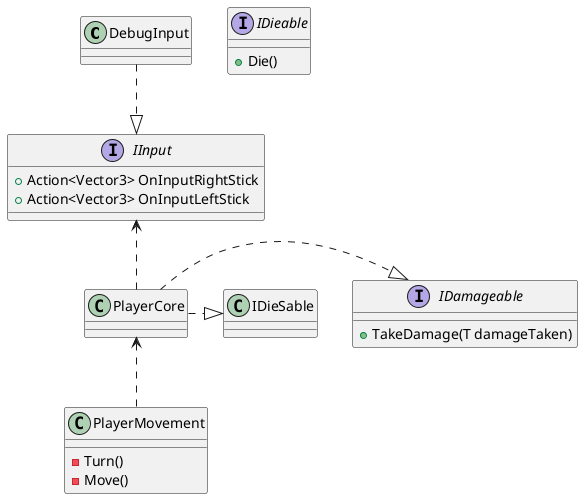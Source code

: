 @startuml
    class DebugInput
    {

    }
    DebugInput ..d|> IInput

    interface IInput
    {
       + Action<Vector3> OnInputRightStick
       + Action<Vector3> OnInputLeftStick
    }
     
    class PlayerCore
    {
    }
    PlayerCore ..u> IInput
    PlayerCore ..r|> IDamageable
    PlayerCore ..r|> IDieSable

    class PlayerMovement
    { 
      - Turn()
      - Move()
    }
    PlayerMovement ..u> PlayerCore

    interface IDamageable
    {
        + TakeDamage(T damageTaken)
    }
    
    interface IDieable
    {
        + Die()
    }
@enduml